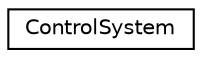 digraph "Graphical Class Hierarchy"
{
 // LATEX_PDF_SIZE
  edge [fontname="Helvetica",fontsize="10",labelfontname="Helvetica",labelfontsize="10"];
  node [fontname="Helvetica",fontsize="10",shape=record];
  rankdir="LR";
  Node0 [label="ControlSystem",height=0.2,width=0.4,color="black", fillcolor="white", style="filled",URL="$class_control_system.html",tooltip="Central controller class."];
}
